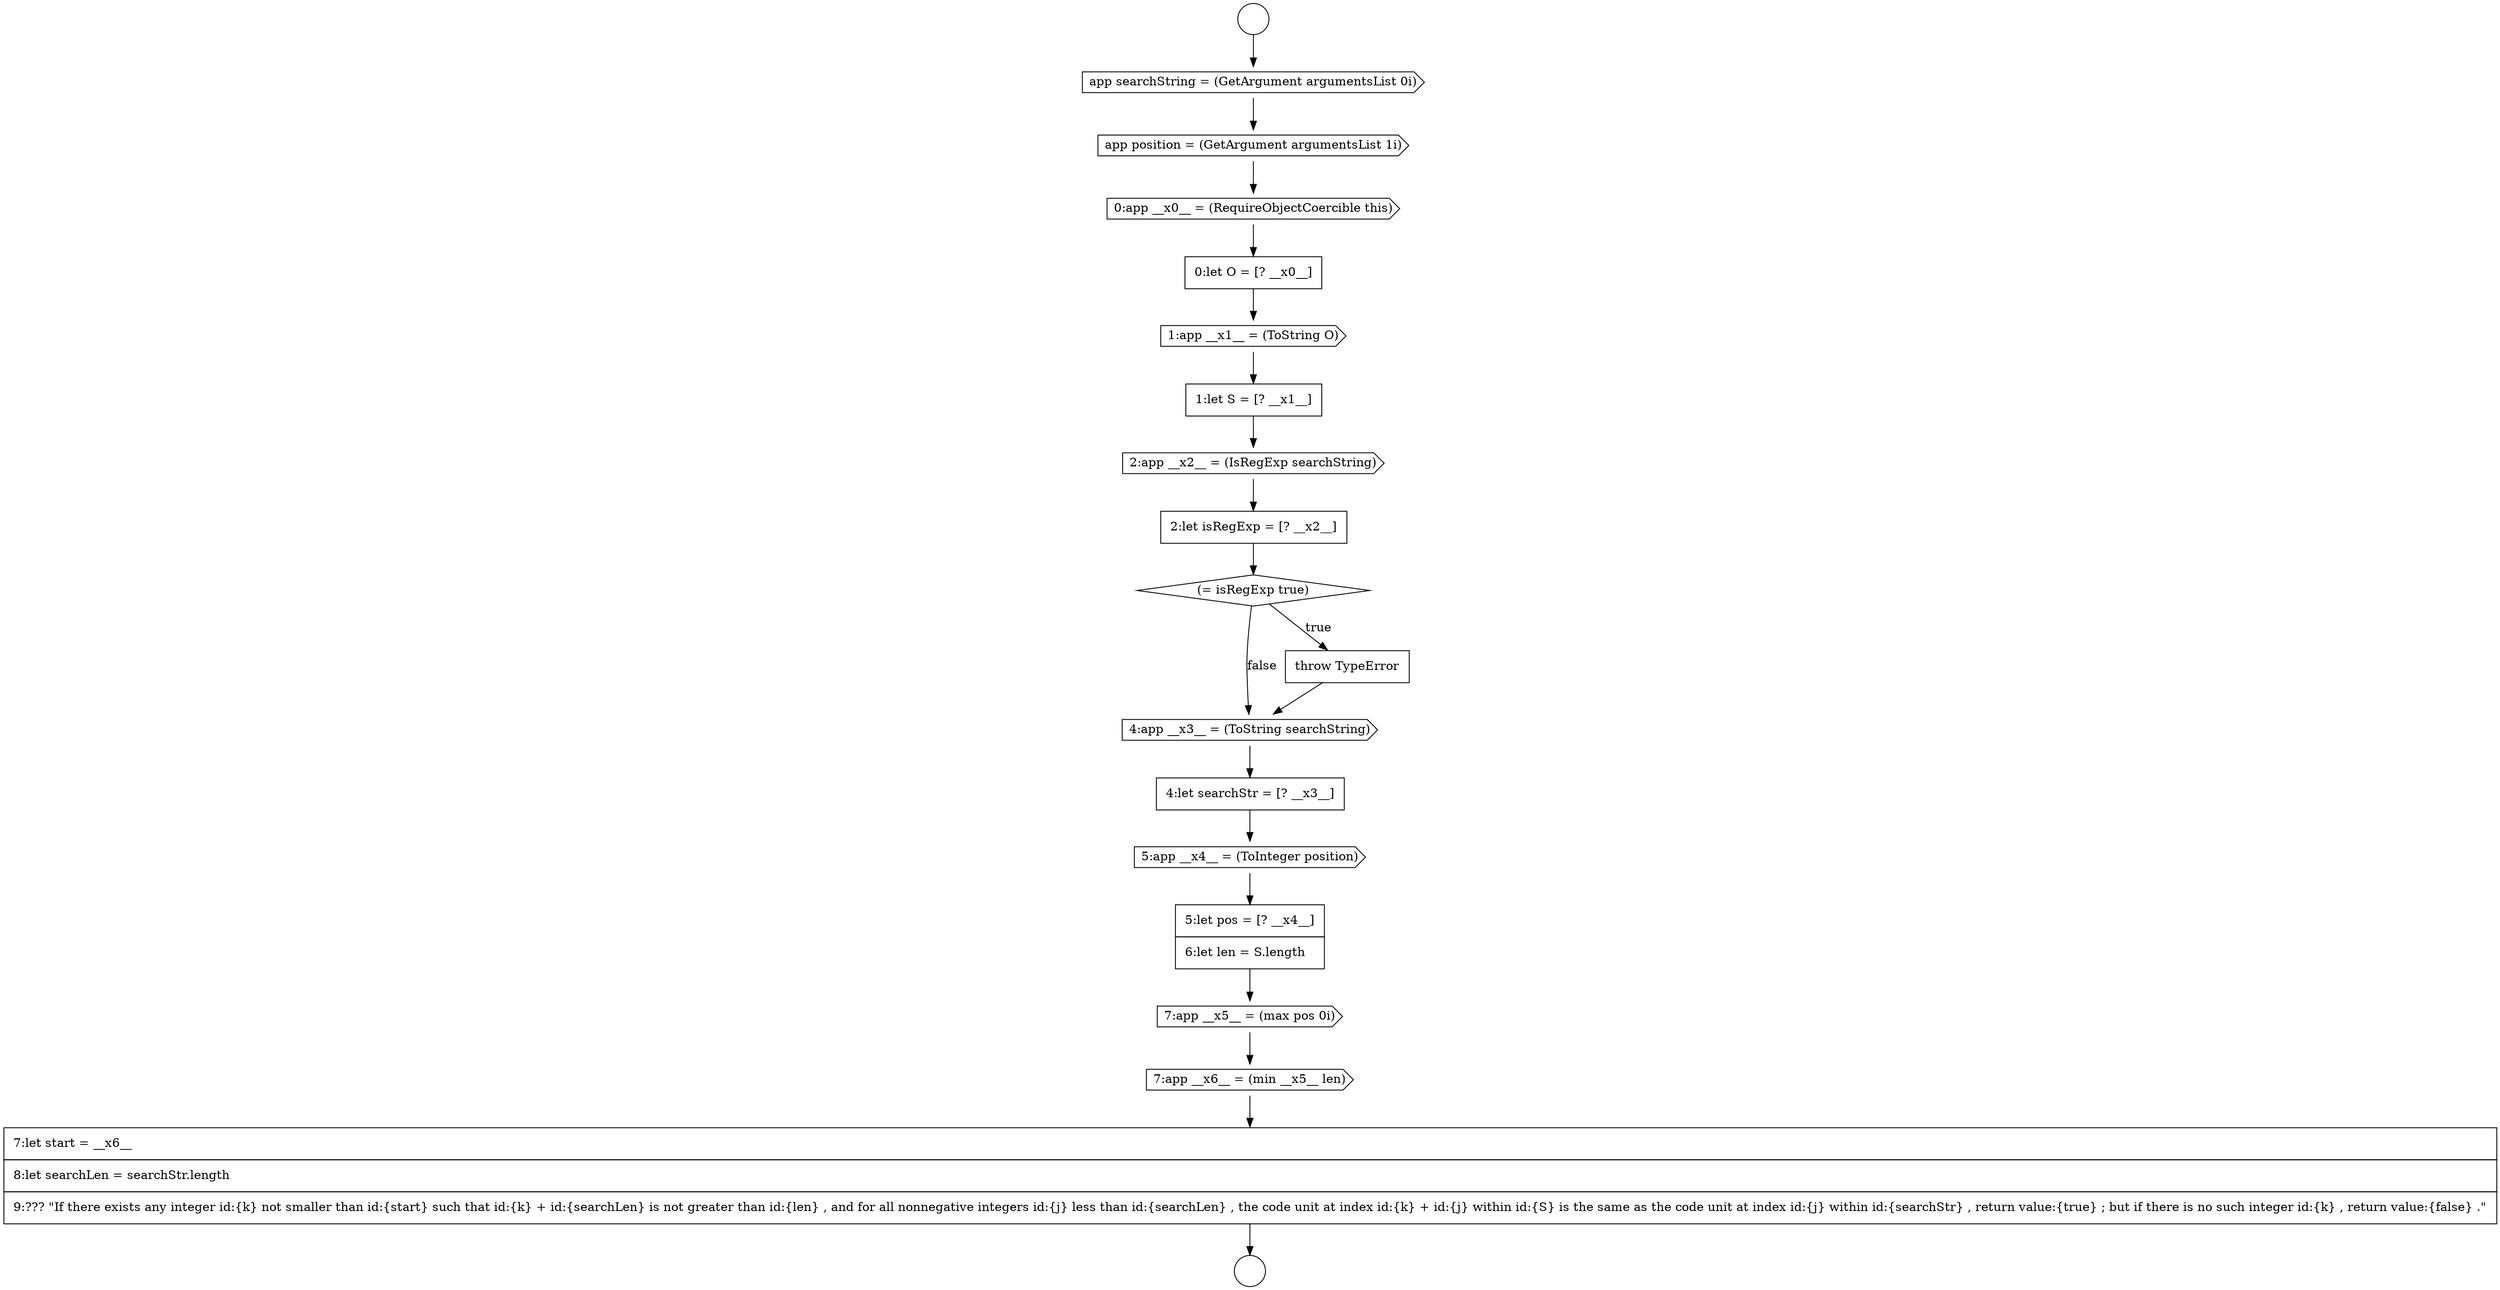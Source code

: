 digraph {
  node12975 [shape=none, margin=0, label=<<font color="black">
    <table border="0" cellborder="1" cellspacing="0" cellpadding="10">
      <tr><td align="left">4:let searchStr = [? __x3__]</td></tr>
    </table>
  </font>> color="black" fillcolor="white" style=filled]
  node12971 [shape=none, margin=0, label=<<font color="black">
    <table border="0" cellborder="1" cellspacing="0" cellpadding="10">
      <tr><td align="left">2:let isRegExp = [? __x2__]</td></tr>
    </table>
  </font>> color="black" fillcolor="white" style=filled]
  node12966 [shape=cds, label=<<font color="black">0:app __x0__ = (RequireObjectCoercible this)</font>> color="black" fillcolor="white" style=filled]
  node12970 [shape=cds, label=<<font color="black">2:app __x2__ = (IsRegExp searchString)</font>> color="black" fillcolor="white" style=filled]
  node12974 [shape=cds, label=<<font color="black">4:app __x3__ = (ToString searchString)</font>> color="black" fillcolor="white" style=filled]
  node12962 [shape=circle label=" " color="black" fillcolor="white" style=filled]
  node12964 [shape=cds, label=<<font color="black">app searchString = (GetArgument argumentsList 0i)</font>> color="black" fillcolor="white" style=filled]
  node12973 [shape=none, margin=0, label=<<font color="black">
    <table border="0" cellborder="1" cellspacing="0" cellpadding="10">
      <tr><td align="left">throw TypeError</td></tr>
    </table>
  </font>> color="black" fillcolor="white" style=filled]
  node12978 [shape=cds, label=<<font color="black">7:app __x5__ = (max pos 0i)</font>> color="black" fillcolor="white" style=filled]
  node12980 [shape=none, margin=0, label=<<font color="black">
    <table border="0" cellborder="1" cellspacing="0" cellpadding="10">
      <tr><td align="left">7:let start = __x6__</td></tr>
      <tr><td align="left">8:let searchLen = searchStr.length</td></tr>
      <tr><td align="left">9:??? &quot;If there exists any integer id:{k} not smaller than id:{start} such that id:{k} + id:{searchLen} is not greater than id:{len} , and for all nonnegative integers id:{j} less than id:{searchLen} , the code unit at index id:{k} + id:{j} within id:{S} is the same as the code unit at index id:{j} within id:{searchStr} , return value:{true} ; but if there is no such integer id:{k} , return value:{false} .&quot;</td></tr>
    </table>
  </font>> color="black" fillcolor="white" style=filled]
  node12976 [shape=cds, label=<<font color="black">5:app __x4__ = (ToInteger position)</font>> color="black" fillcolor="white" style=filled]
  node12972 [shape=diamond, label=<<font color="black">(= isRegExp true)</font>> color="black" fillcolor="white" style=filled]
  node12965 [shape=cds, label=<<font color="black">app position = (GetArgument argumentsList 1i)</font>> color="black" fillcolor="white" style=filled]
  node12967 [shape=none, margin=0, label=<<font color="black">
    <table border="0" cellborder="1" cellspacing="0" cellpadding="10">
      <tr><td align="left">0:let O = [? __x0__]</td></tr>
    </table>
  </font>> color="black" fillcolor="white" style=filled]
  node12977 [shape=none, margin=0, label=<<font color="black">
    <table border="0" cellborder="1" cellspacing="0" cellpadding="10">
      <tr><td align="left">5:let pos = [? __x4__]</td></tr>
      <tr><td align="left">6:let len = S.length</td></tr>
    </table>
  </font>> color="black" fillcolor="white" style=filled]
  node12969 [shape=none, margin=0, label=<<font color="black">
    <table border="0" cellborder="1" cellspacing="0" cellpadding="10">
      <tr><td align="left">1:let S = [? __x1__]</td></tr>
    </table>
  </font>> color="black" fillcolor="white" style=filled]
  node12979 [shape=cds, label=<<font color="black">7:app __x6__ = (min __x5__ len)</font>> color="black" fillcolor="white" style=filled]
  node12963 [shape=circle label=" " color="black" fillcolor="white" style=filled]
  node12968 [shape=cds, label=<<font color="black">1:app __x1__ = (ToString O)</font>> color="black" fillcolor="white" style=filled]
  node12980 -> node12963 [ color="black"]
  node12975 -> node12976 [ color="black"]
  node12962 -> node12964 [ color="black"]
  node12968 -> node12969 [ color="black"]
  node12978 -> node12979 [ color="black"]
  node12969 -> node12970 [ color="black"]
  node12970 -> node12971 [ color="black"]
  node12971 -> node12972 [ color="black"]
  node12979 -> node12980 [ color="black"]
  node12964 -> node12965 [ color="black"]
  node12974 -> node12975 [ color="black"]
  node12977 -> node12978 [ color="black"]
  node12976 -> node12977 [ color="black"]
  node12965 -> node12966 [ color="black"]
  node12973 -> node12974 [ color="black"]
  node12966 -> node12967 [ color="black"]
  node12967 -> node12968 [ color="black"]
  node12972 -> node12973 [label=<<font color="black">true</font>> color="black"]
  node12972 -> node12974 [label=<<font color="black">false</font>> color="black"]
}
